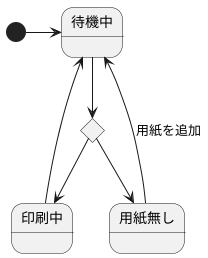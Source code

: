 @startuml プリンター
'left to right direction
[*] -right-> 待機中
state c <<choice>>
state c <<choice>>
待機中 -down-> c
c -->  印刷中
c -->用紙無し 
印刷中-->待機中
用紙無し --> 待機中 : 用紙を追加
@enduml